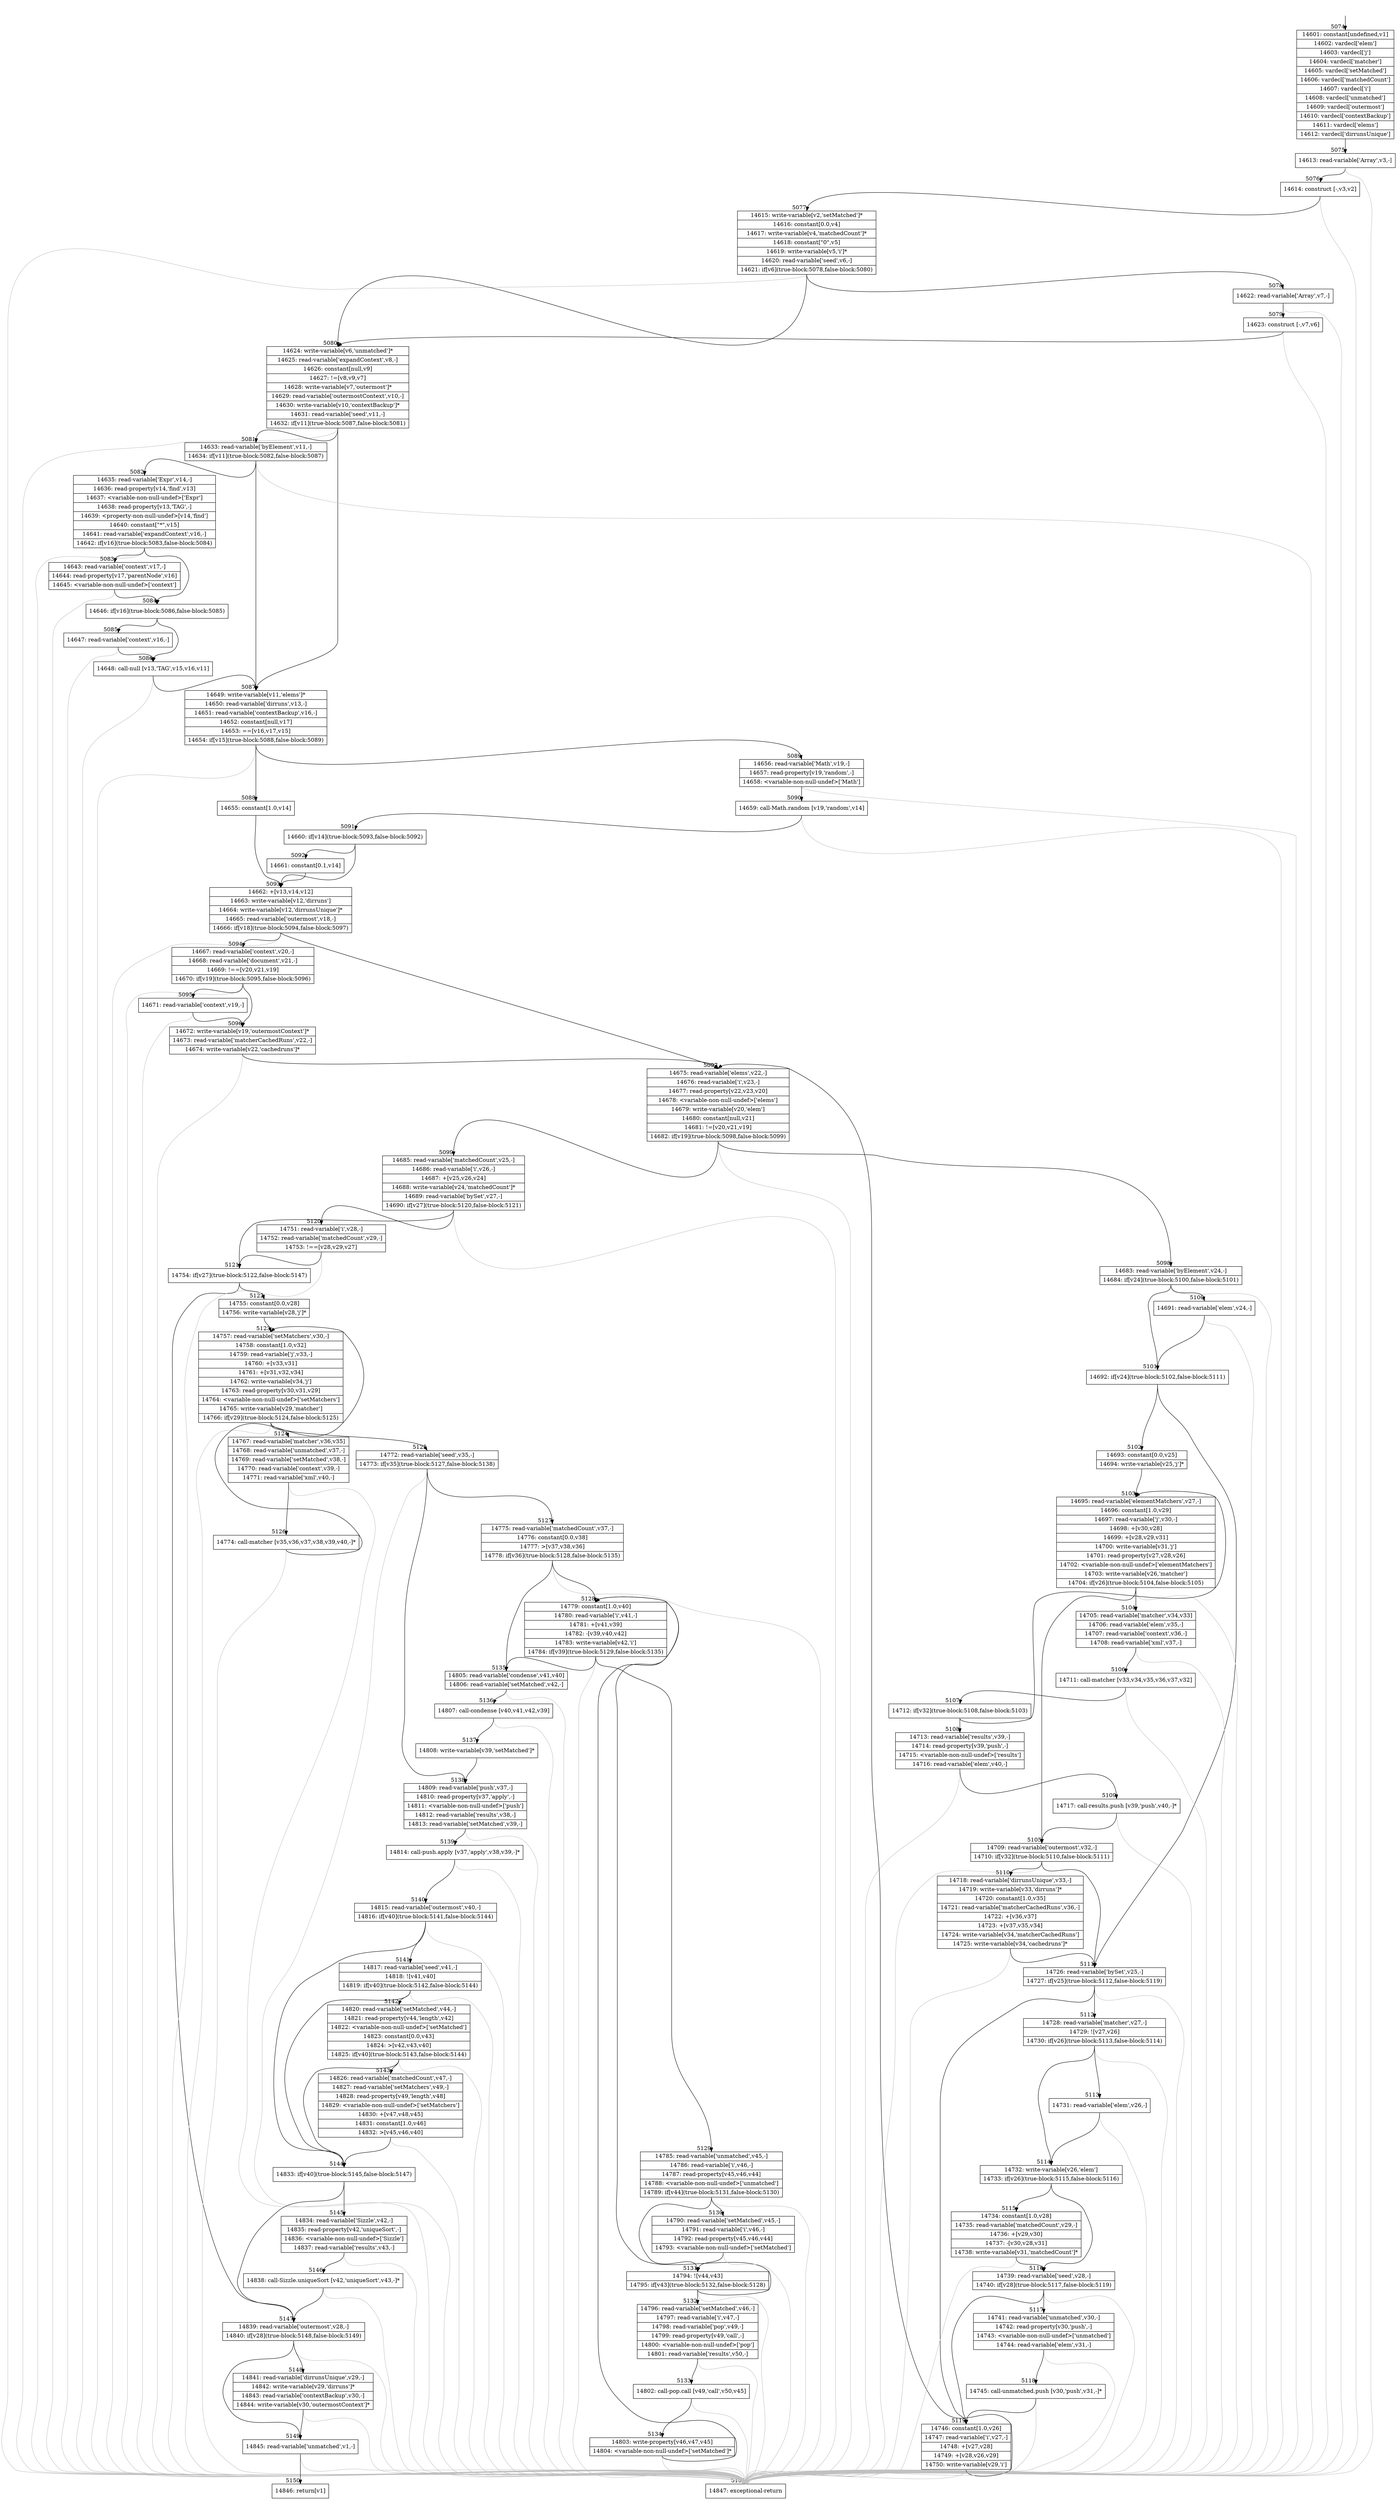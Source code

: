 digraph {
rankdir="TD"
BB_entry333[shape=none,label=""];
BB_entry333 -> BB5074 [tailport=s, headport=n, headlabel="    5074"]
BB5074 [shape=record label="{14601: constant[undefined,v1]|14602: vardecl['elem']|14603: vardecl['j']|14604: vardecl['matcher']|14605: vardecl['setMatched']|14606: vardecl['matchedCount']|14607: vardecl['i']|14608: vardecl['unmatched']|14609: vardecl['outermost']|14610: vardecl['contextBackup']|14611: vardecl['elems']|14612: vardecl['dirrunsUnique']}" ] 
BB5074 -> BB5075 [tailport=s, headport=n, headlabel="      5075"]
BB5075 [shape=record label="{14613: read-variable['Array',v3,-]}" ] 
BB5075 -> BB5076 [tailport=s, headport=n, headlabel="      5076"]
BB5075 -> BB5151 [tailport=s, headport=n, color=gray, headlabel="      5151"]
BB5076 [shape=record label="{14614: construct [-,v3,v2]}" ] 
BB5076 -> BB5077 [tailport=s, headport=n, headlabel="      5077"]
BB5076 -> BB5151 [tailport=s, headport=n, color=gray]
BB5077 [shape=record label="{14615: write-variable[v2,'setMatched']*|14616: constant[0.0,v4]|14617: write-variable[v4,'matchedCount']*|14618: constant[\"0\",v5]|14619: write-variable[v5,'i']*|14620: read-variable['seed',v6,-]|14621: if[v6](true-block:5078,false-block:5080)}" ] 
BB5077 -> BB5080 [tailport=s, headport=n, headlabel="      5080"]
BB5077 -> BB5078 [tailport=s, headport=n, headlabel="      5078"]
BB5077 -> BB5151 [tailport=s, headport=n, color=gray]
BB5078 [shape=record label="{14622: read-variable['Array',v7,-]}" ] 
BB5078 -> BB5079 [tailport=s, headport=n, headlabel="      5079"]
BB5078 -> BB5151 [tailport=s, headport=n, color=gray]
BB5079 [shape=record label="{14623: construct [-,v7,v6]}" ] 
BB5079 -> BB5080 [tailport=s, headport=n]
BB5079 -> BB5151 [tailport=s, headport=n, color=gray]
BB5080 [shape=record label="{14624: write-variable[v6,'unmatched']*|14625: read-variable['expandContext',v8,-]|14626: constant[null,v9]|14627: !=[v8,v9,v7]|14628: write-variable[v7,'outermost']*|14629: read-variable['outermostContext',v10,-]|14630: write-variable[v10,'contextBackup']*|14631: read-variable['seed',v11,-]|14632: if[v11](true-block:5087,false-block:5081)}" ] 
BB5080 -> BB5087 [tailport=s, headport=n, headlabel="      5087"]
BB5080 -> BB5081 [tailport=s, headport=n, headlabel="      5081"]
BB5080 -> BB5151 [tailport=s, headport=n, color=gray]
BB5081 [shape=record label="{14633: read-variable['byElement',v11,-]|14634: if[v11](true-block:5082,false-block:5087)}" ] 
BB5081 -> BB5087 [tailport=s, headport=n]
BB5081 -> BB5082 [tailport=s, headport=n, headlabel="      5082"]
BB5081 -> BB5151 [tailport=s, headport=n, color=gray]
BB5082 [shape=record label="{14635: read-variable['Expr',v14,-]|14636: read-property[v14,'find',v13]|14637: \<variable-non-null-undef\>['Expr']|14638: read-property[v13,'TAG',-]|14639: \<property-non-null-undef\>[v14,'find']|14640: constant[\"*\",v15]|14641: read-variable['expandContext',v16,-]|14642: if[v16](true-block:5083,false-block:5084)}" ] 
BB5082 -> BB5084 [tailport=s, headport=n, headlabel="      5084"]
BB5082 -> BB5083 [tailport=s, headport=n, headlabel="      5083"]
BB5082 -> BB5151 [tailport=s, headport=n, color=gray]
BB5083 [shape=record label="{14643: read-variable['context',v17,-]|14644: read-property[v17,'parentNode',v16]|14645: \<variable-non-null-undef\>['context']}" ] 
BB5083 -> BB5084 [tailport=s, headport=n]
BB5083 -> BB5151 [tailport=s, headport=n, color=gray]
BB5084 [shape=record label="{14646: if[v16](true-block:5086,false-block:5085)}" ] 
BB5084 -> BB5086 [tailport=s, headport=n, headlabel="      5086"]
BB5084 -> BB5085 [tailport=s, headport=n, headlabel="      5085"]
BB5085 [shape=record label="{14647: read-variable['context',v16,-]}" ] 
BB5085 -> BB5086 [tailport=s, headport=n]
BB5085 -> BB5151 [tailport=s, headport=n, color=gray]
BB5086 [shape=record label="{14648: call-null [v13,'TAG',v15,v16,v11]}" ] 
BB5086 -> BB5087 [tailport=s, headport=n]
BB5086 -> BB5151 [tailport=s, headport=n, color=gray]
BB5087 [shape=record label="{14649: write-variable[v11,'elems']*|14650: read-variable['dirruns',v13,-]|14651: read-variable['contextBackup',v16,-]|14652: constant[null,v17]|14653: ==[v16,v17,v15]|14654: if[v15](true-block:5088,false-block:5089)}" ] 
BB5087 -> BB5088 [tailport=s, headport=n, headlabel="      5088"]
BB5087 -> BB5089 [tailport=s, headport=n, headlabel="      5089"]
BB5087 -> BB5151 [tailport=s, headport=n, color=gray]
BB5088 [shape=record label="{14655: constant[1.0,v14]}" ] 
BB5088 -> BB5093 [tailport=s, headport=n, headlabel="      5093"]
BB5089 [shape=record label="{14656: read-variable['Math',v19,-]|14657: read-property[v19,'random',-]|14658: \<variable-non-null-undef\>['Math']}" ] 
BB5089 -> BB5090 [tailport=s, headport=n, headlabel="      5090"]
BB5089 -> BB5151 [tailport=s, headport=n, color=gray]
BB5090 [shape=record label="{14659: call-Math.random [v19,'random',v14]}" ] 
BB5090 -> BB5091 [tailport=s, headport=n, headlabel="      5091"]
BB5090 -> BB5151 [tailport=s, headport=n, color=gray]
BB5091 [shape=record label="{14660: if[v14](true-block:5093,false-block:5092)}" ] 
BB5091 -> BB5093 [tailport=s, headport=n]
BB5091 -> BB5092 [tailport=s, headport=n, headlabel="      5092"]
BB5092 [shape=record label="{14661: constant[0.1,v14]}" ] 
BB5092 -> BB5093 [tailport=s, headport=n]
BB5093 [shape=record label="{14662: +[v13,v14,v12]|14663: write-variable[v12,'dirruns']|14664: write-variable[v12,'dirrunsUnique']*|14665: read-variable['outermost',v18,-]|14666: if[v18](true-block:5094,false-block:5097)}" ] 
BB5093 -> BB5094 [tailport=s, headport=n, headlabel="      5094"]
BB5093 -> BB5097 [tailport=s, headport=n, headlabel="      5097"]
BB5093 -> BB5151 [tailport=s, headport=n, color=gray]
BB5094 [shape=record label="{14667: read-variable['context',v20,-]|14668: read-variable['document',v21,-]|14669: !==[v20,v21,v19]|14670: if[v19](true-block:5095,false-block:5096)}" ] 
BB5094 -> BB5096 [tailport=s, headport=n, headlabel="      5096"]
BB5094 -> BB5095 [tailport=s, headport=n, headlabel="      5095"]
BB5094 -> BB5151 [tailport=s, headport=n, color=gray]
BB5095 [shape=record label="{14671: read-variable['context',v19,-]}" ] 
BB5095 -> BB5096 [tailport=s, headport=n]
BB5095 -> BB5151 [tailport=s, headport=n, color=gray]
BB5096 [shape=record label="{14672: write-variable[v19,'outermostContext']*|14673: read-variable['matcherCachedRuns',v22,-]|14674: write-variable[v22,'cachedruns']*}" ] 
BB5096 -> BB5097 [tailport=s, headport=n]
BB5096 -> BB5151 [tailport=s, headport=n, color=gray]
BB5097 [shape=record label="{14675: read-variable['elems',v22,-]|14676: read-variable['i',v23,-]|14677: read-property[v22,v23,v20]|14678: \<variable-non-null-undef\>['elems']|14679: write-variable[v20,'elem']|14680: constant[null,v21]|14681: !=[v20,v21,v19]|14682: if[v19](true-block:5098,false-block:5099)}" ] 
BB5097 -> BB5098 [tailport=s, headport=n, headlabel="      5098"]
BB5097 -> BB5099 [tailport=s, headport=n, headlabel="      5099"]
BB5097 -> BB5151 [tailport=s, headport=n, color=gray]
BB5098 [shape=record label="{14683: read-variable['byElement',v24,-]|14684: if[v24](true-block:5100,false-block:5101)}" ] 
BB5098 -> BB5101 [tailport=s, headport=n, headlabel="      5101"]
BB5098 -> BB5100 [tailport=s, headport=n, headlabel="      5100"]
BB5098 -> BB5151 [tailport=s, headport=n, color=gray]
BB5099 [shape=record label="{14685: read-variable['matchedCount',v25,-]|14686: read-variable['i',v26,-]|14687: +[v25,v26,v24]|14688: write-variable[v24,'matchedCount']*|14689: read-variable['bySet',v27,-]|14690: if[v27](true-block:5120,false-block:5121)}" ] 
BB5099 -> BB5121 [tailport=s, headport=n, headlabel="      5121"]
BB5099 -> BB5120 [tailport=s, headport=n, headlabel="      5120"]
BB5099 -> BB5151 [tailport=s, headport=n, color=gray]
BB5100 [shape=record label="{14691: read-variable['elem',v24,-]}" ] 
BB5100 -> BB5101 [tailport=s, headport=n]
BB5100 -> BB5151 [tailport=s, headport=n, color=gray]
BB5101 [shape=record label="{14692: if[v24](true-block:5102,false-block:5111)}" ] 
BB5101 -> BB5102 [tailport=s, headport=n, headlabel="      5102"]
BB5101 -> BB5111 [tailport=s, headport=n, headlabel="      5111"]
BB5102 [shape=record label="{14693: constant[0.0,v25]|14694: write-variable[v25,'j']*}" ] 
BB5102 -> BB5103 [tailport=s, headport=n, headlabel="      5103"]
BB5103 [shape=record label="{14695: read-variable['elementMatchers',v27,-]|14696: constant[1.0,v29]|14697: read-variable['j',v30,-]|14698: +[v30,v28]|14699: +[v28,v29,v31]|14700: write-variable[v31,'j']|14701: read-property[v27,v28,v26]|14702: \<variable-non-null-undef\>['elementMatchers']|14703: write-variable[v26,'matcher']|14704: if[v26](true-block:5104,false-block:5105)}" ] 
BB5103 -> BB5104 [tailport=s, headport=n, headlabel="      5104"]
BB5103 -> BB5105 [tailport=s, headport=n, headlabel="      5105"]
BB5103 -> BB5151 [tailport=s, headport=n, color=gray]
BB5104 [shape=record label="{14705: read-variable['matcher',v34,v33]|14706: read-variable['elem',v35,-]|14707: read-variable['context',v36,-]|14708: read-variable['xml',v37,-]}" ] 
BB5104 -> BB5106 [tailport=s, headport=n, headlabel="      5106"]
BB5104 -> BB5151 [tailport=s, headport=n, color=gray]
BB5105 [shape=record label="{14709: read-variable['outermost',v32,-]|14710: if[v32](true-block:5110,false-block:5111)}" ] 
BB5105 -> BB5110 [tailport=s, headport=n, headlabel="      5110"]
BB5105 -> BB5111 [tailport=s, headport=n]
BB5105 -> BB5151 [tailport=s, headport=n, color=gray]
BB5106 [shape=record label="{14711: call-matcher [v33,v34,v35,v36,v37,v32]}" ] 
BB5106 -> BB5107 [tailport=s, headport=n, headlabel="      5107"]
BB5106 -> BB5151 [tailport=s, headport=n, color=gray]
BB5107 [shape=record label="{14712: if[v32](true-block:5108,false-block:5103)}" ] 
BB5107 -> BB5108 [tailport=s, headport=n, headlabel="      5108"]
BB5107 -> BB5103 [tailport=s, headport=n]
BB5108 [shape=record label="{14713: read-variable['results',v39,-]|14714: read-property[v39,'push',-]|14715: \<variable-non-null-undef\>['results']|14716: read-variable['elem',v40,-]}" ] 
BB5108 -> BB5109 [tailport=s, headport=n, headlabel="      5109"]
BB5108 -> BB5151 [tailport=s, headport=n, color=gray]
BB5109 [shape=record label="{14717: call-results.push [v39,'push',v40,-]*}" ] 
BB5109 -> BB5105 [tailport=s, headport=n]
BB5109 -> BB5151 [tailport=s, headport=n, color=gray]
BB5110 [shape=record label="{14718: read-variable['dirrunsUnique',v33,-]|14719: write-variable[v33,'dirruns']*|14720: constant[1.0,v35]|14721: read-variable['matcherCachedRuns',v36,-]|14722: +[v36,v37]|14723: +[v37,v35,v34]|14724: write-variable[v34,'matcherCachedRuns']|14725: write-variable[v34,'cachedruns']*}" ] 
BB5110 -> BB5111 [tailport=s, headport=n]
BB5110 -> BB5151 [tailport=s, headport=n, color=gray]
BB5111 [shape=record label="{14726: read-variable['bySet',v25,-]|14727: if[v25](true-block:5112,false-block:5119)}" ] 
BB5111 -> BB5112 [tailport=s, headport=n, headlabel="      5112"]
BB5111 -> BB5119 [tailport=s, headport=n, headlabel="      5119"]
BB5111 -> BB5151 [tailport=s, headport=n, color=gray]
BB5112 [shape=record label="{14728: read-variable['matcher',v27,-]|14729: ![v27,v26]|14730: if[v26](true-block:5113,false-block:5114)}" ] 
BB5112 -> BB5114 [tailport=s, headport=n, headlabel="      5114"]
BB5112 -> BB5113 [tailport=s, headport=n, headlabel="      5113"]
BB5112 -> BB5151 [tailport=s, headport=n, color=gray]
BB5113 [shape=record label="{14731: read-variable['elem',v26,-]}" ] 
BB5113 -> BB5114 [tailport=s, headport=n]
BB5113 -> BB5151 [tailport=s, headport=n, color=gray]
BB5114 [shape=record label="{14732: write-variable[v26,'elem']|14733: if[v26](true-block:5115,false-block:5116)}" ] 
BB5114 -> BB5115 [tailport=s, headport=n, headlabel="      5115"]
BB5114 -> BB5116 [tailport=s, headport=n, headlabel="      5116"]
BB5115 [shape=record label="{14734: constant[1.0,v28]|14735: read-variable['matchedCount',v29,-]|14736: +[v29,v30]|14737: -[v30,v28,v31]|14738: write-variable[v31,'matchedCount']*}" ] 
BB5115 -> BB5116 [tailport=s, headport=n]
BB5115 -> BB5151 [tailport=s, headport=n, color=gray]
BB5116 [shape=record label="{14739: read-variable['seed',v28,-]|14740: if[v28](true-block:5117,false-block:5119)}" ] 
BB5116 -> BB5117 [tailport=s, headport=n, headlabel="      5117"]
BB5116 -> BB5119 [tailport=s, headport=n]
BB5116 -> BB5151 [tailport=s, headport=n, color=gray]
BB5117 [shape=record label="{14741: read-variable['unmatched',v30,-]|14742: read-property[v30,'push',-]|14743: \<variable-non-null-undef\>['unmatched']|14744: read-variable['elem',v31,-]}" ] 
BB5117 -> BB5118 [tailport=s, headport=n, headlabel="      5118"]
BB5117 -> BB5151 [tailport=s, headport=n, color=gray]
BB5118 [shape=record label="{14745: call-unmatched.push [v30,'push',v31,-]*}" ] 
BB5118 -> BB5119 [tailport=s, headport=n]
BB5118 -> BB5151 [tailport=s, headport=n, color=gray]
BB5119 [shape=record label="{14746: constant[1.0,v26]|14747: read-variable['i',v27,-]|14748: +[v27,v28]|14749: +[v28,v26,v29]|14750: write-variable[v29,'i']}" ] 
BB5119 -> BB5097 [tailport=s, headport=n]
BB5119 -> BB5151 [tailport=s, headport=n, color=gray]
BB5120 [shape=record label="{14751: read-variable['i',v28,-]|14752: read-variable['matchedCount',v29,-]|14753: !==[v28,v29,v27]}" ] 
BB5120 -> BB5121 [tailport=s, headport=n]
BB5120 -> BB5151 [tailport=s, headport=n, color=gray]
BB5121 [shape=record label="{14754: if[v27](true-block:5122,false-block:5147)}" ] 
BB5121 -> BB5122 [tailport=s, headport=n, headlabel="      5122"]
BB5121 -> BB5147 [tailport=s, headport=n, headlabel="      5147"]
BB5122 [shape=record label="{14755: constant[0.0,v28]|14756: write-variable[v28,'j']*}" ] 
BB5122 -> BB5123 [tailport=s, headport=n, headlabel="      5123"]
BB5123 [shape=record label="{14757: read-variable['setMatchers',v30,-]|14758: constant[1.0,v32]|14759: read-variable['j',v33,-]|14760: +[v33,v31]|14761: +[v31,v32,v34]|14762: write-variable[v34,'j']|14763: read-property[v30,v31,v29]|14764: \<variable-non-null-undef\>['setMatchers']|14765: write-variable[v29,'matcher']|14766: if[v29](true-block:5124,false-block:5125)}" ] 
BB5123 -> BB5124 [tailport=s, headport=n, headlabel="      5124"]
BB5123 -> BB5125 [tailport=s, headport=n, headlabel="      5125"]
BB5123 -> BB5151 [tailport=s, headport=n, color=gray]
BB5124 [shape=record label="{14767: read-variable['matcher',v36,v35]|14768: read-variable['unmatched',v37,-]|14769: read-variable['setMatched',v38,-]|14770: read-variable['context',v39,-]|14771: read-variable['xml',v40,-]}" ] 
BB5124 -> BB5126 [tailport=s, headport=n, headlabel="      5126"]
BB5124 -> BB5151 [tailport=s, headport=n, color=gray]
BB5125 [shape=record label="{14772: read-variable['seed',v35,-]|14773: if[v35](true-block:5127,false-block:5138)}" ] 
BB5125 -> BB5127 [tailport=s, headport=n, headlabel="      5127"]
BB5125 -> BB5138 [tailport=s, headport=n, headlabel="      5138"]
BB5125 -> BB5151 [tailport=s, headport=n, color=gray]
BB5126 [shape=record label="{14774: call-matcher [v35,v36,v37,v38,v39,v40,-]*}" ] 
BB5126 -> BB5123 [tailport=s, headport=n]
BB5126 -> BB5151 [tailport=s, headport=n, color=gray]
BB5127 [shape=record label="{14775: read-variable['matchedCount',v37,-]|14776: constant[0.0,v38]|14777: \>[v37,v38,v36]|14778: if[v36](true-block:5128,false-block:5135)}" ] 
BB5127 -> BB5128 [tailport=s, headport=n, headlabel="      5128"]
BB5127 -> BB5135 [tailport=s, headport=n, headlabel="      5135"]
BB5127 -> BB5151 [tailport=s, headport=n, color=gray]
BB5128 [shape=record label="{14779: constant[1.0,v40]|14780: read-variable['i',v41,-]|14781: +[v41,v39]|14782: -[v39,v40,v42]|14783: write-variable[v42,'i']|14784: if[v39](true-block:5129,false-block:5135)}" ] 
BB5128 -> BB5129 [tailport=s, headport=n, headlabel="      5129"]
BB5128 -> BB5135 [tailport=s, headport=n]
BB5128 -> BB5151 [tailport=s, headport=n, color=gray]
BB5129 [shape=record label="{14785: read-variable['unmatched',v45,-]|14786: read-variable['i',v46,-]|14787: read-property[v45,v46,v44]|14788: \<variable-non-null-undef\>['unmatched']|14789: if[v44](true-block:5131,false-block:5130)}" ] 
BB5129 -> BB5131 [tailport=s, headport=n, headlabel="      5131"]
BB5129 -> BB5130 [tailport=s, headport=n, headlabel="      5130"]
BB5129 -> BB5151 [tailport=s, headport=n, color=gray]
BB5130 [shape=record label="{14790: read-variable['setMatched',v45,-]|14791: read-variable['i',v46,-]|14792: read-property[v45,v46,v44]|14793: \<variable-non-null-undef\>['setMatched']}" ] 
BB5130 -> BB5131 [tailport=s, headport=n]
BB5130 -> BB5151 [tailport=s, headport=n, color=gray]
BB5131 [shape=record label="{14794: ![v44,v43]|14795: if[v43](true-block:5132,false-block:5128)}" ] 
BB5131 -> BB5132 [tailport=s, headport=n, headlabel="      5132"]
BB5131 -> BB5128 [tailport=s, headport=n]
BB5131 -> BB5151 [tailport=s, headport=n, color=gray]
BB5132 [shape=record label="{14796: read-variable['setMatched',v46,-]|14797: read-variable['i',v47,-]|14798: read-variable['pop',v49,-]|14799: read-property[v49,'call',-]|14800: \<variable-non-null-undef\>['pop']|14801: read-variable['results',v50,-]}" ] 
BB5132 -> BB5133 [tailport=s, headport=n, headlabel="      5133"]
BB5132 -> BB5151 [tailport=s, headport=n, color=gray]
BB5133 [shape=record label="{14802: call-pop.call [v49,'call',v50,v45]}" ] 
BB5133 -> BB5134 [tailport=s, headport=n, headlabel="      5134"]
BB5133 -> BB5151 [tailport=s, headport=n, color=gray]
BB5134 [shape=record label="{14803: write-property[v46,v47,v45]|14804: \<variable-non-null-undef\>['setMatched']*}" ] 
BB5134 -> BB5128 [tailport=s, headport=n]
BB5134 -> BB5151 [tailport=s, headport=n, color=gray]
BB5135 [shape=record label="{14805: read-variable['condense',v41,v40]|14806: read-variable['setMatched',v42,-]}" ] 
BB5135 -> BB5136 [tailport=s, headport=n, headlabel="      5136"]
BB5135 -> BB5151 [tailport=s, headport=n, color=gray]
BB5136 [shape=record label="{14807: call-condense [v40,v41,v42,v39]}" ] 
BB5136 -> BB5137 [tailport=s, headport=n, headlabel="      5137"]
BB5136 -> BB5151 [tailport=s, headport=n, color=gray]
BB5137 [shape=record label="{14808: write-variable[v39,'setMatched']*}" ] 
BB5137 -> BB5138 [tailport=s, headport=n]
BB5138 [shape=record label="{14809: read-variable['push',v37,-]|14810: read-property[v37,'apply',-]|14811: \<variable-non-null-undef\>['push']|14812: read-variable['results',v38,-]|14813: read-variable['setMatched',v39,-]}" ] 
BB5138 -> BB5139 [tailport=s, headport=n, headlabel="      5139"]
BB5138 -> BB5151 [tailport=s, headport=n, color=gray]
BB5139 [shape=record label="{14814: call-push.apply [v37,'apply',v38,v39,-]*}" ] 
BB5139 -> BB5140 [tailport=s, headport=n, headlabel="      5140"]
BB5139 -> BB5151 [tailport=s, headport=n, color=gray]
BB5140 [shape=record label="{14815: read-variable['outermost',v40,-]|14816: if[v40](true-block:5141,false-block:5144)}" ] 
BB5140 -> BB5144 [tailport=s, headport=n, headlabel="      5144"]
BB5140 -> BB5141 [tailport=s, headport=n, headlabel="      5141"]
BB5140 -> BB5151 [tailport=s, headport=n, color=gray]
BB5141 [shape=record label="{14817: read-variable['seed',v41,-]|14818: ![v41,v40]|14819: if[v40](true-block:5142,false-block:5144)}" ] 
BB5141 -> BB5144 [tailport=s, headport=n]
BB5141 -> BB5142 [tailport=s, headport=n, headlabel="      5142"]
BB5141 -> BB5151 [tailport=s, headport=n, color=gray]
BB5142 [shape=record label="{14820: read-variable['setMatched',v44,-]|14821: read-property[v44,'length',v42]|14822: \<variable-non-null-undef\>['setMatched']|14823: constant[0.0,v43]|14824: \>[v42,v43,v40]|14825: if[v40](true-block:5143,false-block:5144)}" ] 
BB5142 -> BB5144 [tailport=s, headport=n]
BB5142 -> BB5143 [tailport=s, headport=n, headlabel="      5143"]
BB5142 -> BB5151 [tailport=s, headport=n, color=gray]
BB5143 [shape=record label="{14826: read-variable['matchedCount',v47,-]|14827: read-variable['setMatchers',v49,-]|14828: read-property[v49,'length',v48]|14829: \<variable-non-null-undef\>['setMatchers']|14830: +[v47,v48,v45]|14831: constant[1.0,v46]|14832: \>[v45,v46,v40]}" ] 
BB5143 -> BB5144 [tailport=s, headport=n]
BB5143 -> BB5151 [tailport=s, headport=n, color=gray]
BB5144 [shape=record label="{14833: if[v40](true-block:5145,false-block:5147)}" ] 
BB5144 -> BB5145 [tailport=s, headport=n, headlabel="      5145"]
BB5144 -> BB5147 [tailport=s, headport=n]
BB5145 [shape=record label="{14834: read-variable['Sizzle',v42,-]|14835: read-property[v42,'uniqueSort',-]|14836: \<variable-non-null-undef\>['Sizzle']|14837: read-variable['results',v43,-]}" ] 
BB5145 -> BB5146 [tailport=s, headport=n, headlabel="      5146"]
BB5145 -> BB5151 [tailport=s, headport=n, color=gray]
BB5146 [shape=record label="{14838: call-Sizzle.uniqueSort [v42,'uniqueSort',v43,-]*}" ] 
BB5146 -> BB5147 [tailport=s, headport=n]
BB5146 -> BB5151 [tailport=s, headport=n, color=gray]
BB5147 [shape=record label="{14839: read-variable['outermost',v28,-]|14840: if[v28](true-block:5148,false-block:5149)}" ] 
BB5147 -> BB5148 [tailport=s, headport=n, headlabel="      5148"]
BB5147 -> BB5149 [tailport=s, headport=n, headlabel="      5149"]
BB5147 -> BB5151 [tailport=s, headport=n, color=gray]
BB5148 [shape=record label="{14841: read-variable['dirrunsUnique',v29,-]|14842: write-variable[v29,'dirruns']*|14843: read-variable['contextBackup',v30,-]|14844: write-variable[v30,'outermostContext']*}" ] 
BB5148 -> BB5149 [tailport=s, headport=n]
BB5148 -> BB5151 [tailport=s, headport=n, color=gray]
BB5149 [shape=record label="{14845: read-variable['unmatched',v1,-]}" ] 
BB5149 -> BB5150 [tailport=s, headport=n, headlabel="      5150"]
BB5149 -> BB5151 [tailport=s, headport=n, color=gray]
BB5150 [shape=record label="{14846: return[v1]}" ] 
BB5151 [shape=record label="{14847: exceptional-return}" ] 
//#$~ 5414
}
